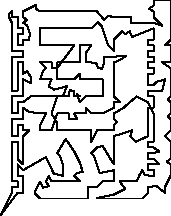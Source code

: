 unitsize(0.001cm);
// 54626.6
draw((200,400)--(200,500));
draw((200,500)--(300,500));
draw((300,500)--(300,600));
draw((300,600)--(200,600));
draw((200,600)--(200,700));
draw((200,700)--(200,800));
draw((200,800)--(200,900));
draw((200,900)--(200,1000));
draw((200,1000)--(200,1100));
draw((200,1100)--(200,1200));
draw((200,1200)--(200,1300));
draw((200,1300)--(300,1300));
draw((300,1300)--(300,1200));
draw((300,1200)--(300,1100));
draw((300,1100)--(300,1000));
draw((300,1000)--(400,900));
draw((400,900)--(400,1000));
draw((400,1000)--(400,1100));
draw((400,1100)--(400,1200));
draw((400,1200)--(400,1300));
draw((400,1300)--(400,1400));
draw((400,1400)--(500,1500));
draw((500,1500)--(400,1500));
draw((400,1500)--(400,1600));
draw((400,1600)--(300,1600));
draw((300,1600)--(300,1500));
draw((300,1500)--(300,1400));
draw((300,1400)--(200,1400));
draw((200,1400)--(200,1500));
draw((200,1500)--(200,1600));
draw((200,1600)--(200,1700));
draw((200,1700)--(300,1700));
draw((300,1700)--(400,1700));
draw((400,1700)--(400,1800));
draw((400,1800)--(400,1900));
draw((400,1900)--(500,1829));
draw((500,1829)--(700,1800));
draw((700,1800)--(800,1800));
draw((800,1800)--(700,1600));
draw((700,1600)--(700,1500));
draw((700,1500)--(800,1500));
draw((800,1500)--(900,1500));
draw((900,1500)--(1000,1800));
draw((1000,1800)--(1100,1800));
draw((1100,1800)--(1200,1800));
draw((1200,1800)--(1200,1700));
draw((1200,1700)--(1350,1700));
draw((1350,1700)--(1300,1800));
draw((1300,1800)--(1400,1800));
draw((1400,1800)--(1500,1800));
draw((1500,1800)--(1500,1900));
draw((1500,1900)--(1550,1850));
draw((1550,1850)--(1600,1800));
draw((1600,1800)--(1700,1800));
draw((1700,1800)--(1800,1800));
draw((1800,1800)--(2000,1900));
draw((2000,1900)--(2000,2000));
draw((2000,2000)--(2110,2000));
draw((2110,2000)--(2000,2100));
draw((2000,2100)--(2000,2200));
draw((2000,2200)--(2000,2300));
draw((2000,2300)--(2000,2400));
draw((2000,2400)--(2000,2500));
draw((2000,2500)--(2000,2600));
draw((2000,2600)--(2000,2700));
draw((2000,2700)--(2120,2750));
draw((2120,2750)--(2220,2820));
draw((2220,2820)--(2000,2800));
draw((2000,2800)--(1829,2800));
draw((1829,2800)--(1829,2700));
draw((1829,2700)--(1790,2580));
draw((1790,2580)--(1720,2610));
draw((1720,2610)--(1690,2680));
draw((1690,2680)--(1600,2700));
draw((1600,2700)--(1500,2700));
draw((1500,2700)--(1500,2800));
draw((1500,2800)--(1500,2860));
draw((1500,2860)--(1600,3000));
draw((1600,3000)--(1500,3000));
draw((1500,3000)--(1400,3000));
draw((1400,3000)--(1400,2900));
draw((1400,2900)--(1400,2820));
draw((1400,2820)--(1400,2700));
draw((1400,2700)--(1300,2700));
draw((1300,2700)--(1200,2700));
draw((1200,2700)--(1100,2700));
draw((1100,2700)--(1000,2700));
draw((1000,2700)--(1000,2400));
draw((1000,2400)--(1100,2400));
draw((1100,2400)--(1200,2400));
draw((1200,2400)--(1300,2400));
draw((1300,2400)--(1400,2500));
draw((1400,2500)--(1400,2400));
draw((1400,2400)--(1500,2400));
draw((1500,2400)--(1600,2400));
draw((1600,2400)--(1700,2400));
draw((1700,2400)--(1800,2400));
draw((1800,2400)--(1800,2100));
draw((1800,2100)--(1700,2100));
draw((1700,2100)--(1600,2100));
draw((1600,2100)--(1500,2100));
draw((1500,2100)--(1400,2000));
draw((1400,2000)--(1350,2140));
draw((1350,2140)--(1400,2100));
draw((1400,2100)--(1300,2100));
draw((1300,2100)--(1300,2200));
draw((1300,2200)--(1220,2210));
draw((1220,2210)--(1200,2100));
draw((1200,2100)--(1000,2100));
draw((1000,2100)--(900,1800));
draw((900,1800)--(1000,1629));
draw((1000,1629)--(1000,1500));
draw((1000,1500)--(1100,1500));
draw((1100,1500)--(1200,1500));
draw((1200,1500)--(1300,1500));
draw((1300,1500)--(1400,1500));
draw((1400,1500)--(1500,1500));
draw((1500,1500)--(1600,1500));
draw((1600,1500)--(1600,1300));
draw((1600,1300)--(1700,1500));
draw((1700,1500)--(1800,1500));
draw((1800,1500)--(2000,1500));
draw((2000,1500)--(2000,1600));
draw((2000,1600)--(2060,1650));
draw((2060,1650)--(2000,1700));
draw((2000,1700)--(2000,1800));
draw((2000,1800)--(2170,1900));
draw((2170,1900)--(2400,2100));
draw((2400,2100)--(2600,2000));
draw((2600,2000)--(2700,1800));
draw((2700,1800)--(2700,1700));
draw((2700,1700)--(2700,1600));
draw((2700,1600)--(2700,1500));
draw((2700,1500)--(2700,1400));
draw((2700,1400)--(2700,1300));
draw((2700,1300)--(2600,1300));
draw((2600,1300)--(2600,1200));
draw((2600,1200)--(2700,1200));
draw((2700,1200)--(2800,1130));
draw((2800,1130)--(2700,1100));
draw((2700,1100)--(2600,1100));
draw((2600,1100)--(2600,1000));
draw((2600,1000)--(2700,1000));
draw((2700,1000)--(2800,900));
draw((2800,900)--(2700,900));
draw((2700,900)--(2600,900));
draw((2600,900)--(2600,800));
draw((2600,800)--(2700,800));
draw((2700,800)--(2700,700));
draw((2700,700)--(2550,710));
draw((2550,710)--(2500,800));
draw((2500,800)--(2450,710));
draw((2450,710)--(2400,600));
draw((2400,600)--(2300,600));
draw((2300,600)--(2200,600));
draw((2200,600)--(2100,600));
draw((2100,600)--(2200,469));
draw((2200,469)--(2000,370));
draw((2000,370)--(1710,310));
draw((1710,310)--(1800,300));
draw((1800,300)--(1900,300));
draw((1900,300)--(2000,300));
draw((2000,300)--(2100,300));
draw((2100,300)--(2200,300));
draw((2200,300)--(2300,300));
draw((2300,300)--(2400,300));
draw((2400,300)--(2500,300));
draw((2500,300)--(2600,400));
draw((2600,400)--(2600,500));
draw((2600,500)--(2750,520));
draw((2750,520)--(2900,400));
draw((2900,400)--(2900,500));
draw((2900,500)--(3000,700));
draw((3000,700)--(3000,800));
draw((3000,800)--(3000,900));
draw((3000,900)--(2930,950));
draw((2930,950)--(3000,1000));
draw((3000,1000)--(3000,1100));
draw((3000,1100)--(3000,1200));
draw((3000,1200)--(3000,1300));
draw((3000,1300)--(2900,1400));
draw((2900,1400)--(3000,1500));
draw((3000,1500)--(3000,1600));
draw((3000,1600)--(3000,1700));
draw((3000,1700)--(2950,1750));
draw((2950,1750)--(3000,1800));
draw((3000,1800)--(3000,1900));
draw((3000,1900)--(3000,2000));
draw((3000,2000)--(2950,2050));
draw((2950,2050)--(3000,2100));
draw((3000,2100)--(3000,2200));
draw((3000,2200)--(3000,2300));
draw((3000,2300)--(3000,2500));
draw((3000,2500)--(3000,2600));
draw((3000,2600)--(2850,2700));
draw((2850,2700)--(3000,2700));
draw((3000,2700)--(3000,2800));
draw((3000,2800)--(3000,2900));
draw((3000,2900)--(3000,3000));
draw((3000,3000)--(2900,3000));
draw((2900,3000)--(3000,3100));
draw((3000,3100)--(3000,3200));
draw((3000,3200)--(3000,3300));
draw((3000,3300)--(3000,3400));
draw((3000,3400)--(3000,3500));
draw((3000,3500)--(3000,3600));
draw((3000,3600)--(3000,3700));
draw((3000,3700)--(3000,3800));
draw((3000,3800)--(2700,3800));
draw((2700,3800)--(2700,3700));
draw((2700,3700)--(2620,3650));
draw((2620,3650)--(2700,3600));
draw((2700,3600)--(2700,3500));
draw((2700,3500)--(2850,3350));
draw((2850,3350)--(2700,3400));
draw((2700,3400)--(2600,3400));
draw((2600,3400)--(2300,3400));
draw((2300,3400)--(2300,3500));
draw((2300,3500)--(2000,3500));
draw((2000,3500)--(1900,3520));
draw((1900,3520)--(1829,3450));
draw((1829,3450)--(1700,3600));
draw((1700,3600)--(1600,3600));
draw((1600,3600)--(1500,3600));
draw((1500,3600)--(1400,3600));
draw((1400,3600)--(1300,3600));
draw((1300,3600)--(1200,3600));
draw((1200,3600)--(1100,3600));
draw((1100,3600)--(1000,3600));
draw((1000,3600)--(900,3600));
draw((900,3600)--(800,3600));
draw((800,3600)--(700,3600));
draw((700,3600)--(620,3650));
draw((620,3650)--(620,3709));
draw((620,3709)--(400,3600));
draw((400,3600)--(400,3500));
draw((400,3500)--(469,3450));
draw((469,3450)--(400,3400));
draw((400,3400)--(469,3350));
draw((469,3350)--(520,3200));
draw((520,3200)--(500,3100));
draw((500,3100)--(400,3100));
draw((400,3100)--(400,3000));
draw((400,3000)--(300,3000));
draw((300,3000)--(300,3100));
draw((300,3100)--(300,3200));
draw((300,3200)--(400,3200));
draw((400,3200)--(400,3300));
draw((400,3300)--(300,3300));
draw((300,3300)--(300,3400));
draw((300,3400)--(300,3500));
draw((300,3500)--(200,3500));
draw((200,3500)--(200,3600));
draw((200,3600)--(150,3550));
draw((150,3550)--(150,3500));
draw((150,3500)--(200,3400));
draw((200,3400)--(200,3300));
draw((200,3300)--(200,3200));
draw((200,3200)--(200,3100));
draw((200,3100)--(200,3000));
draw((200,3000)--(200,2900));
draw((200,2900)--(300,2900));
draw((300,2900)--(400,2900));
draw((400,2900)--(400,2800));
draw((400,2800)--(300,2800));
draw((300,2800)--(200,2800));
draw((200,2800)--(200,2700));
draw((200,2700)--(200,2600));
draw((200,2600)--(200,2500));
draw((200,2500)--(200,2400));
draw((200,2400)--(200,2300));
draw((200,2300)--(200,2200));
draw((200,2200)--(300,2200));
draw((300,2200)--(300,2300));
draw((300,2300)--(300,2400));
draw((300,2400)--(300,2500));
draw((300,2500)--(300,2600));
draw((300,2600)--(300,2700));
draw((300,2700)--(400,2700));
draw((400,2700)--(400,2600));
draw((400,2600)--(400,2500));
draw((400,2500)--(469,2550));
draw((469,2550)--(540,2430));
draw((540,2430)--(540,2330));
draw((540,2330)--(400,2400));
draw((400,2400)--(400,2300));
draw((400,2300)--(400,2200));
draw((400,2200)--(400,2100));
draw((400,2100)--(300,2100));
draw((300,2100)--(200,2100));
draw((200,2100)--(200,2000));
draw((200,2000)--(200,1900));
draw((200,1900)--(200,1800));
draw((200,1800)--(300,1800));
draw((300,1800)--(300,1900));
draw((300,1900)--(300,2000));
draw((300,2000)--(400,2000));
draw((400,2000)--(530,2100));
draw((530,2100)--(700,2100));
draw((700,2100)--(800,2100));
draw((800,2100)--(900,2100));
draw((900,2100)--(1100,2100));
draw((1100,2100)--(1170,2280));
draw((1170,2280)--(950,2220));
draw((950,2220)--(850,2280));
draw((850,2280)--(900,2400));
draw((900,2400)--(800,2400));
draw((800,2400)--(700,2400));
draw((700,2400)--(750,2550));
draw((750,2550)--(800,2600));
draw((800,2600)--(700,2700));
draw((700,2700)--(800,2700));
draw((800,2700)--(900,2700));
draw((900,2700)--(910,2600));
draw((910,2600)--(1000,2600));
draw((1000,2600)--(1300,3000));
draw((1300,3000)--(1200,3000));
draw((1200,3000)--(1100,3000));
draw((1100,3000)--(1000,3000));
draw((1000,3000)--(900,3000));
draw((900,3000)--(800,3000));
draw((800,3000)--(700,3000));
draw((700,3000)--(700,3300));
draw((700,3300)--(800,3300));
draw((800,3300)--(900,3300));
draw((900,3300)--(1000,3300));
draw((1000,3300)--(1100,3300));
draw((1100,3300)--(1200,3300));
draw((1200,3300)--(1300,3300));
draw((1300,3300)--(1400,3300));
draw((1400,3300)--(1500,3300));
draw((1500,3300)--(1600,3300));
draw((1600,3300)--(1720,3409));
draw((1720,3409)--(1790,3330));
draw((1790,3330)--(1900,3000));
draw((1900,3000)--(2000,2900));
draw((2000,2900)--(2000,3000));
draw((2000,3000)--(2000,3100));
draw((2000,3100)--(2050,3150));
draw((2050,3150)--(2100,3200));
draw((2100,3200)--(2150,3250));
draw((2150,3250)--(2200,3200));
draw((2200,3200)--(2280,3250));
draw((2280,3250)--(2320,3150));
draw((2320,3150)--(2700,3300));
draw((2700,3300)--(2700,3200));
draw((2700,3200)--(2700,3100));
draw((2700,3100)--(2600,3100));
draw((2600,3100)--(2600,3000));
draw((2600,3000)--(2700,3000));
draw((2700,3000)--(2700,2900));
draw((2700,2900)--(2600,2900));
draw((2600,2900)--(2600,2800));
draw((2600,2800)--(2700,2800));
draw((2700,2800)--(2700,2700));
draw((2700,2700)--(2600,2700));
draw((2600,2700)--(2600,2600));
draw((2600,2600)--(2700,2600));
draw((2700,2600)--(2700,2500));
draw((2700,2500)--(2600,2500));
draw((2600,2500)--(2600,2400));
draw((2600,2400)--(2600,2300));
draw((2600,2300)--(2700,2300));
draw((2700,2300)--(2760,2360));
draw((2760,2360)--(2900,2400));
draw((2900,2400)--(2850,2200));
draw((2850,2200)--(2700,2200));
draw((2700,2200)--(2600,2200));
draw((2600,2200)--(2600,2100));
draw((2600,2100)--(2700,2100));
draw((2700,2100)--(2700,2000));
draw((2700,2000)--(2700,1900));
draw((2700,1900)--(2600,1900));
draw((2600,1900)--(2600,1800));
draw((2600,1800)--(2600,1700));
draw((2600,1700)--(2600,1600));
draw((2600,1600)--(2600,1500));
draw((2600,1500)--(2600,1400));
draw((2600,1400)--(2390,1300));
draw((2390,1300)--(2290,1400));
draw((2290,1400)--(2320,1500));
draw((2320,1500)--(2000,1400));
draw((2000,1400)--(2000,1300));
draw((2000,1300)--(2000,1200));
draw((2000,1200)--(2000,1100));
draw((2000,1100)--(2000,1000));
draw((2000,1000)--(2000,900));
draw((2000,900)--(1800,1230));
draw((1800,1230)--(1700,1200));
draw((1700,1200)--(1600,1100));
draw((1600,1100)--(1650,1050));
draw((1650,1050)--(1750,750));
draw((1750,750)--(2000,800));
draw((2000,800)--(2000,600));
draw((2000,600)--(1900,600));
draw((1900,600)--(1800,600));
draw((1800,600)--(1710,510));
draw((1710,510)--(1550,500));
draw((1550,500)--(1550,300));
draw((1550,300)--(1400,300));
draw((1400,300)--(1300,300));
draw((1300,300)--(1200,300));
draw((1200,300)--(1100,300));
draw((1100,300)--(1000,300));
draw((1000,300)--(900,300));
draw((900,300)--(800,300));
draw((800,300)--(700,300));
draw((700,300)--(600,400));
draw((600,400)--(700,600));
draw((700,600)--(750,490));
draw((750,490)--(850,520));
draw((850,520)--(800,600));
draw((800,600)--(850,700));
draw((850,700)--(900,600));
draw((900,600)--(1000,600));
draw((1000,600)--(1100,600));
draw((1100,600)--(1200,600));
draw((1200,600)--(1300,600));
draw((1300,600)--(1400,600));
draw((1400,600)--(1300,700));
draw((1300,700)--(1350,750));
draw((1350,750)--(1450,770));
draw((1450,770)--(1400,930));
draw((1400,930)--(1300,1130));
draw((1300,1130)--(1150,1350));
draw((1150,1350)--(1000,1100));
draw((1000,1100)--(1050,1050));
draw((1050,1050)--(1100,900));
draw((1100,900)--(1100,700));
draw((1100,700)--(939,740));
draw((939,740)--(800,1030));
draw((800,1030)--(400,800));
draw((400,800)--(300,900));
draw((300,900)--(300,800));
draw((300,800)--(300,700));
draw((300,700)--(400,700));
draw((400,700)--(400,600));
draw((400,600)--(400,500));
draw((400,500)--(400,400));
draw((400,400)--(300,400));
draw((300,400)--(0,0));
draw((0,0)--(200,400));
